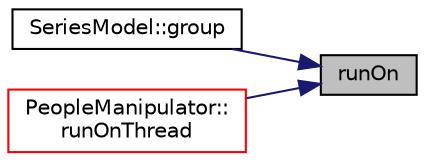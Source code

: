 digraph "runOn"
{
 // LATEX_PDF_SIZE
  edge [fontname="Helvetica",fontsize="10",labelfontname="Helvetica",labelfontsize="10"];
  node [fontname="Helvetica",fontsize="10",shape=record];
  rankdir="RL";
  Node1 [label="runOn",height=0.2,width=0.4,color="black", fillcolor="grey75", style="filled", fontcolor="black",tooltip=" "];
  Node1 -> Node2 [dir="back",color="midnightblue",fontsize="10",style="solid",fontname="Helvetica"];
  Node2 [label="SeriesModel::group",height=0.2,width=0.4,color="black", fillcolor="white", style="filled",URL="$class_series_model.html#aa06508e5d71a9c1a1dca071ed88ed956",tooltip=" "];
  Node1 -> Node3 [dir="back",color="midnightblue",fontsize="10",style="solid",fontname="Helvetica"];
  Node3 [label="PeopleManipulator::\lrunOnThread",height=0.2,width=0.4,color="red", fillcolor="white", style="filled",URL="$class_people_manipulator.html#aa07ba41060250e8cd2592eac946fcbe1",tooltip=" "];
}
